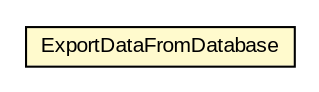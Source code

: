 #!/usr/local/bin/dot
#
# Class diagram 
# Generated by UMLGraph version R5_6-24-gf6e263 (http://www.umlgraph.org/)
#

digraph G {
	edge [fontname="arial",fontsize=10,labelfontname="arial",labelfontsize=10];
	node [fontname="arial",fontsize=10,shape=plaintext];
	nodesep=0.25;
	ranksep=0.5;
	// org.miloss.fgsms.examples.export.ExportDataFromDatabase
	c329728 [label=<<table title="org.miloss.fgsms.examples.export.ExportDataFromDatabase" border="0" cellborder="1" cellspacing="0" cellpadding="2" port="p" bgcolor="lemonChiffon" href="./ExportDataFromDatabase.html">
		<tr><td><table border="0" cellspacing="0" cellpadding="1">
<tr><td align="center" balign="center"> ExportDataFromDatabase </td></tr>
		</table></td></tr>
		</table>>, URL="./ExportDataFromDatabase.html", fontname="arial", fontcolor="black", fontsize=10.0];
}

